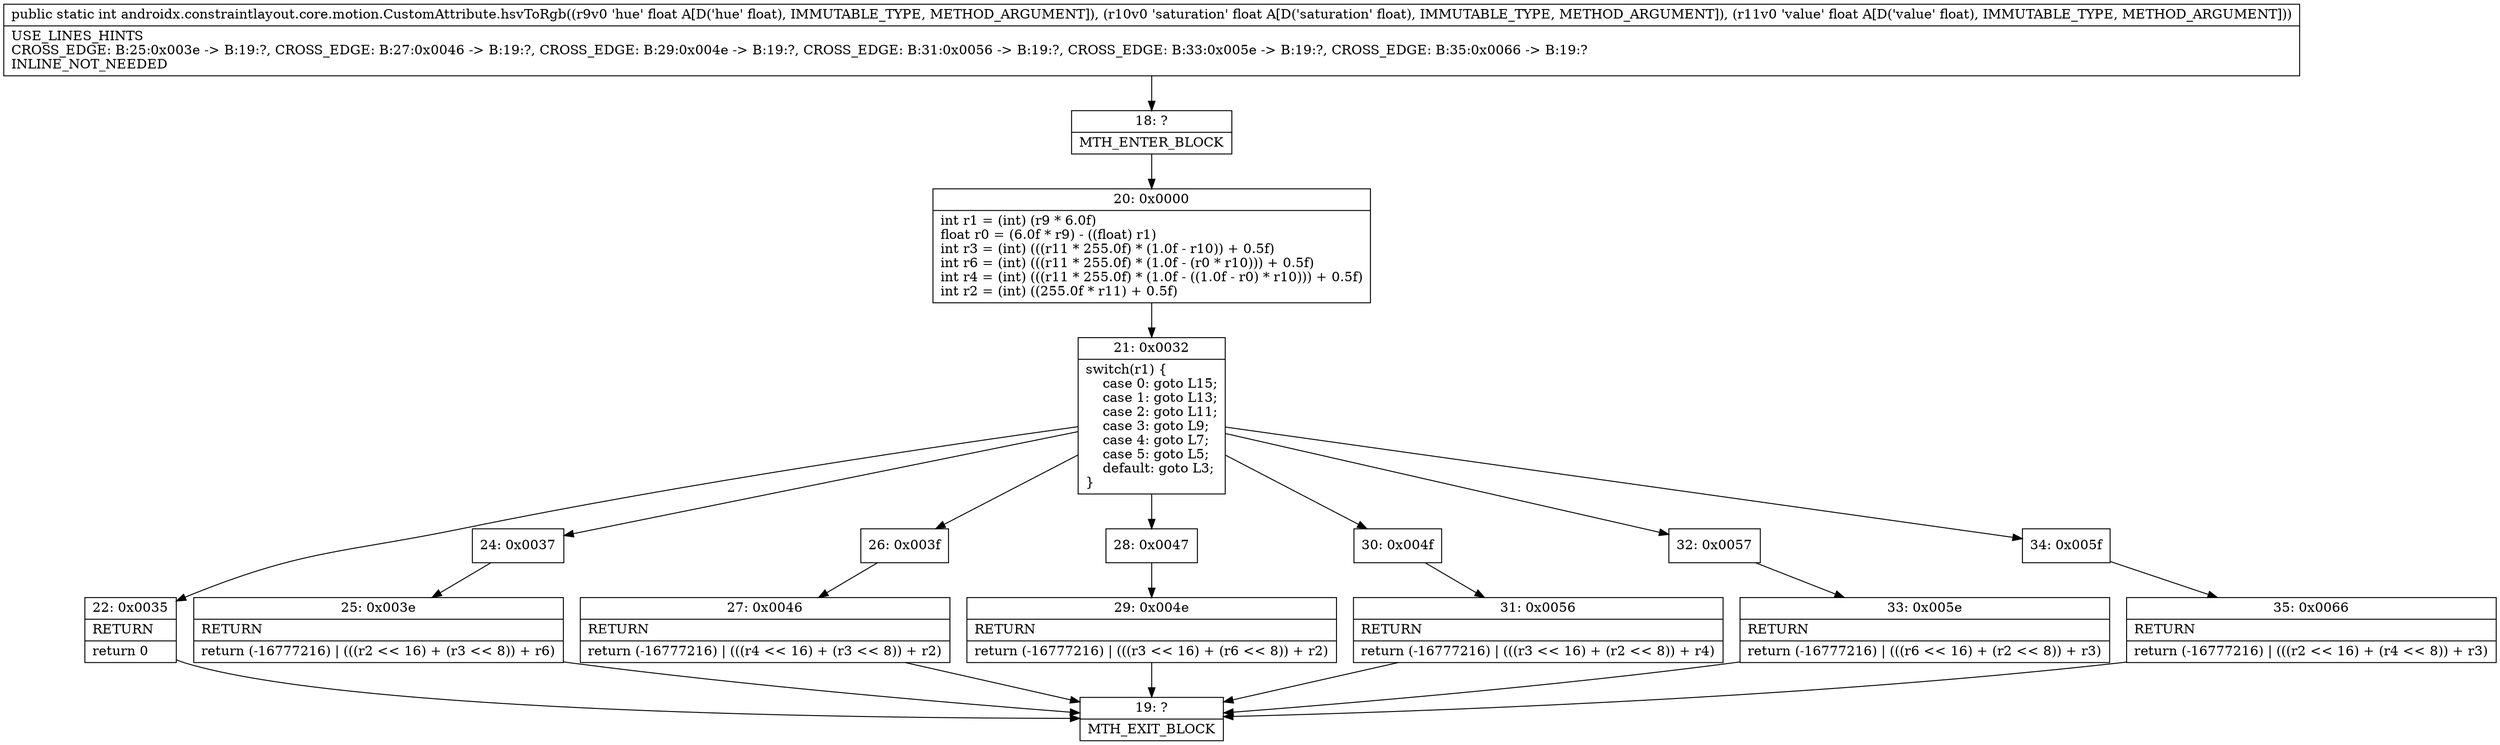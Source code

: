 digraph "CFG forandroidx.constraintlayout.core.motion.CustomAttribute.hsvToRgb(FFF)I" {
Node_18 [shape=record,label="{18\:\ ?|MTH_ENTER_BLOCK\l}"];
Node_20 [shape=record,label="{20\:\ 0x0000|int r1 = (int) (r9 * 6.0f)\lfloat r0 = (6.0f * r9) \- ((float) r1)\lint r3 = (int) (((r11 * 255.0f) * (1.0f \- r10)) + 0.5f)\lint r6 = (int) (((r11 * 255.0f) * (1.0f \- (r0 * r10))) + 0.5f)\lint r4 = (int) (((r11 * 255.0f) * (1.0f \- ((1.0f \- r0) * r10))) + 0.5f)\lint r2 = (int) ((255.0f * r11) + 0.5f)\l}"];
Node_21 [shape=record,label="{21\:\ 0x0032|switch(r1) \{\l    case 0: goto L15;\l    case 1: goto L13;\l    case 2: goto L11;\l    case 3: goto L9;\l    case 4: goto L7;\l    case 5: goto L5;\l    default: goto L3;\l\}\l}"];
Node_22 [shape=record,label="{22\:\ 0x0035|RETURN\l|return 0\l}"];
Node_19 [shape=record,label="{19\:\ ?|MTH_EXIT_BLOCK\l}"];
Node_24 [shape=record,label="{24\:\ 0x0037}"];
Node_25 [shape=record,label="{25\:\ 0x003e|RETURN\l|return (\-16777216) \| (((r2 \<\< 16) + (r3 \<\< 8)) + r6)\l}"];
Node_26 [shape=record,label="{26\:\ 0x003f}"];
Node_27 [shape=record,label="{27\:\ 0x0046|RETURN\l|return (\-16777216) \| (((r4 \<\< 16) + (r3 \<\< 8)) + r2)\l}"];
Node_28 [shape=record,label="{28\:\ 0x0047}"];
Node_29 [shape=record,label="{29\:\ 0x004e|RETURN\l|return (\-16777216) \| (((r3 \<\< 16) + (r6 \<\< 8)) + r2)\l}"];
Node_30 [shape=record,label="{30\:\ 0x004f}"];
Node_31 [shape=record,label="{31\:\ 0x0056|RETURN\l|return (\-16777216) \| (((r3 \<\< 16) + (r2 \<\< 8)) + r4)\l}"];
Node_32 [shape=record,label="{32\:\ 0x0057}"];
Node_33 [shape=record,label="{33\:\ 0x005e|RETURN\l|return (\-16777216) \| (((r6 \<\< 16) + (r2 \<\< 8)) + r3)\l}"];
Node_34 [shape=record,label="{34\:\ 0x005f}"];
Node_35 [shape=record,label="{35\:\ 0x0066|RETURN\l|return (\-16777216) \| (((r2 \<\< 16) + (r4 \<\< 8)) + r3)\l}"];
MethodNode[shape=record,label="{public static int androidx.constraintlayout.core.motion.CustomAttribute.hsvToRgb((r9v0 'hue' float A[D('hue' float), IMMUTABLE_TYPE, METHOD_ARGUMENT]), (r10v0 'saturation' float A[D('saturation' float), IMMUTABLE_TYPE, METHOD_ARGUMENT]), (r11v0 'value' float A[D('value' float), IMMUTABLE_TYPE, METHOD_ARGUMENT]))  | USE_LINES_HINTS\lCROSS_EDGE: B:25:0x003e \-\> B:19:?, CROSS_EDGE: B:27:0x0046 \-\> B:19:?, CROSS_EDGE: B:29:0x004e \-\> B:19:?, CROSS_EDGE: B:31:0x0056 \-\> B:19:?, CROSS_EDGE: B:33:0x005e \-\> B:19:?, CROSS_EDGE: B:35:0x0066 \-\> B:19:?\lINLINE_NOT_NEEDED\l}"];
MethodNode -> Node_18;Node_18 -> Node_20;
Node_20 -> Node_21;
Node_21 -> Node_22;
Node_21 -> Node_24;
Node_21 -> Node_26;
Node_21 -> Node_28;
Node_21 -> Node_30;
Node_21 -> Node_32;
Node_21 -> Node_34;
Node_22 -> Node_19;
Node_24 -> Node_25;
Node_25 -> Node_19;
Node_26 -> Node_27;
Node_27 -> Node_19;
Node_28 -> Node_29;
Node_29 -> Node_19;
Node_30 -> Node_31;
Node_31 -> Node_19;
Node_32 -> Node_33;
Node_33 -> Node_19;
Node_34 -> Node_35;
Node_35 -> Node_19;
}

